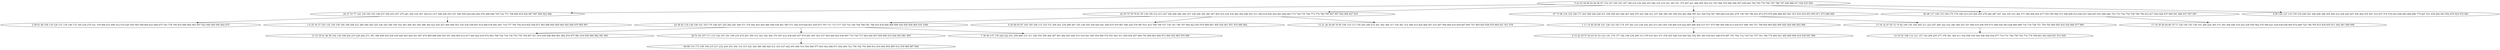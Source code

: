 digraph true_tree {
	"0" -> "1"
	"0" -> "2"
	"0" -> "3"
	"1" -> "4"
	"3" -> "5"
	"2" -> "6"
	"6" -> "7"
	"2" -> "8"
	"0" -> "9"
	"6" -> "10"
	"10" -> "11"
	"3" -> "12"
	"1" -> "13"
	"9" -> "14"
	"5" -> "15"
	"12" -> "16"
	"6" -> "17"
	"2" -> "18"
	"0" -> "19"
	"0" [label="5 23 43 44 80 83 84 90 97 118 147 169 183 187 189 210 230 248 252 286 316 319 341 345 351 375 407 421 468 495 502 531 553 566 579 586 588 597 649 664 700 745 770 782 787 788 797 849 886 917 930 933 954"];
	"1" [label="20 27 53 77 122 130 162 193 198 237 250 253 257 275 281 294 334 347 349 413 417 448 449 453 527 546 595 624 644 662 676 688 696 705 722 771 798 806 818 832 867 887 895 922 986"];
	"2" [label="42 55 75 78 79 81 95 138 195 212 213 227 256 290 296 300 327 338 348 356 360 367 405 410 418 434 483 492 496 503 511 549 618 645 652 663 669 683 715 720 735 764 773 776 780 785 847 897 902 908 927 935"];
	"3" [label="67 73 96 134 152 166 171 203 206 226 228 231 238 258 263 266 267 269 279 303 308 331 337 366 380 395 399 452 463 488 505 521 529 532 547 589 600 616 661 679 738 794 796 833 872 875 879 884 888 893 901 915 916 918 953 955 971 973 989 999"];
	"4" [label="2 58 61 89 109 119 120 131 139 146 172 185 234 270 321 378 466 472 490 512 519 520 550 585 599 609 623 666 675 763 778 795 835 880 892 903 907 923 940 949 956 962 975"];
	"5" [label="1 11 14 40 50 86 101 126 143 163 174 197 201 233 236 242 243 273 293 295 339 400 419 422 485 486 504 513 517 575 580 594 596 613 630 637 686 704 721 799 856 869 882 900 920 928 946 963 968"];
	"6" [label="24 38 92 116 128 148 161 165 179 186 207 225 282 283 369 371 374 402 403 465 480 509 538 561 565 571 592 619 629 651 655 673 707 711 713 717 725 732 740 744 768 781 786 810 834 846 868 896 926 950 958 964 976 1000"];
	"7" [label="31 33 35 41 46 59 102 136 168 202 219 229 262 271 391 396 408 430 436 439 440 443 444 451 467 470 489 498 499 543 551 602 605 612 617 620 622 635 674 693 708 726 734 736 753 755 760 807 811 814 836 848 860 861 862 874 877 881 919 959 960 982 991 993"];
	"8" [label="9 29 48 65 87 104 105 106 115 125 151 204 261 276 289 297 335 336 355 359 420 441 458 475 479 487 506 524 578 587 631 633 706 709 727 730 741 746 767 802 823 853 870 889 891 905 936 941 951 974 980 992"];
	"9" [label="60 98 117 149 153 160 175 176 180 214 235 264 265 278 284 287 307 324 330 333 364 377 390 409 454 477 555 559 560 573 598 608 615 626 627 640 647 653 680 682 703 733 742 752 758 769 790 813 817 822 826 837 840 841 866 937 957 967"];
	"10" [label="28 51 94 107 111 133 142 167 181 199 216 274 291 309 312 323 342 362 370 397 412 438 445 457 474 481 497 523 537 563 606 625 636 697 710 729 737 824 828 857 859 890 910 924 943 981 995"];
	"11" [label="69 88 114 173 190 194 215 217 232 244 254 304 314 315 320 329 389 398 428 431 435 437 442 455 484 510 564 568 577 603 642 668 671 692 694 723 756 762 791 808 812 816 844 854 885 912 939 969 987 994"];
	"12" [label="13 16 32 47 54 72 74 82 140 150 164 205 211 223 247 285 322 332 340 344 353 357 406 416 456 459 473 508 526 583 628 660 698 716 719 728 751 759 783 804 845 932 934 966 977 990"];
	"13" [label="3 4 25 34 37 103 132 154 156 184 188 208 221 260 280 292 325 326 343 346 350 352 363 368 383 385 388 392 423 425 427 464 469 501 535 536 558 607 614 646 678 681 691 718 777 784 792 819 825 838 871 883 898 906 909 944 945 948 979 985 997"];
	"14" [label="17 18 39 56 64 68 70 71 129 144 145 158 191 200 224 365 373 393 394 446 518 522 539 556 562 570 590 621 634 638 656 665 672 699 724 748 765 815 830 855 911 942 961 984 998"];
	"15" [label="6 15 22 45 57 62 63 91 93 123 141 170 177 182 196 239 299 313 379 433 461 471 478 525 528 534 540 542 552 581 593 639 641 648 670 687 701 702 712 739 743 757 761 766 774 800 821 850 865 899 914 938 947 988"];
	"16" [label="10 19 52 108 112 121 157 192 209 255 277 376 381 382 411 432 500 530 544 548 582 632 677 714 731 749 750 754 772 779 789 801 803 829 851 913 929"];
	"17" [label="7 30 49 137 178 220 222 251 259 288 310 311 328 354 358 384 387 401 482 493 494 515 516 541 545 554 569 572 591 601 611 650 654 657 684 793 809 863 864 873 904 952 965 970 996"];
	"18" [label="12 21 26 36 66 76 85 100 110 113 159 245 249 272 301 302 306 317 318 361 372 386 415 424 460 507 533 567 584 604 610 659 667 695 747 805 820 858 876 894 921 931 978"];
	"19" [label="8 99 124 127 135 155 218 240 241 246 268 298 305 404 414 426 429 447 450 462 476 491 514 557 574 576 643 658 685 689 690 775 827 831 839 842 843 852 878 925 972 983"];
}

